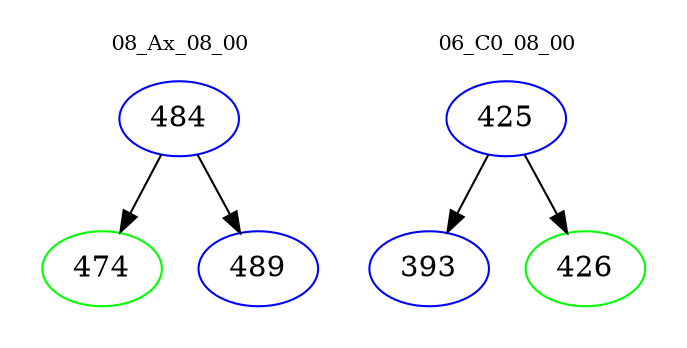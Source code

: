 digraph{
subgraph cluster_0 {
color = white
label = "08_Ax_08_00";
fontsize=10;
T0_484 [label="484", color="blue"]
T0_484 -> T0_474 [color="black"]
T0_474 [label="474", color="green"]
T0_484 -> T0_489 [color="black"]
T0_489 [label="489", color="blue"]
}
subgraph cluster_1 {
color = white
label = "06_C0_08_00";
fontsize=10;
T1_425 [label="425", color="blue"]
T1_425 -> T1_393 [color="black"]
T1_393 [label="393", color="blue"]
T1_425 -> T1_426 [color="black"]
T1_426 [label="426", color="green"]
}
}
